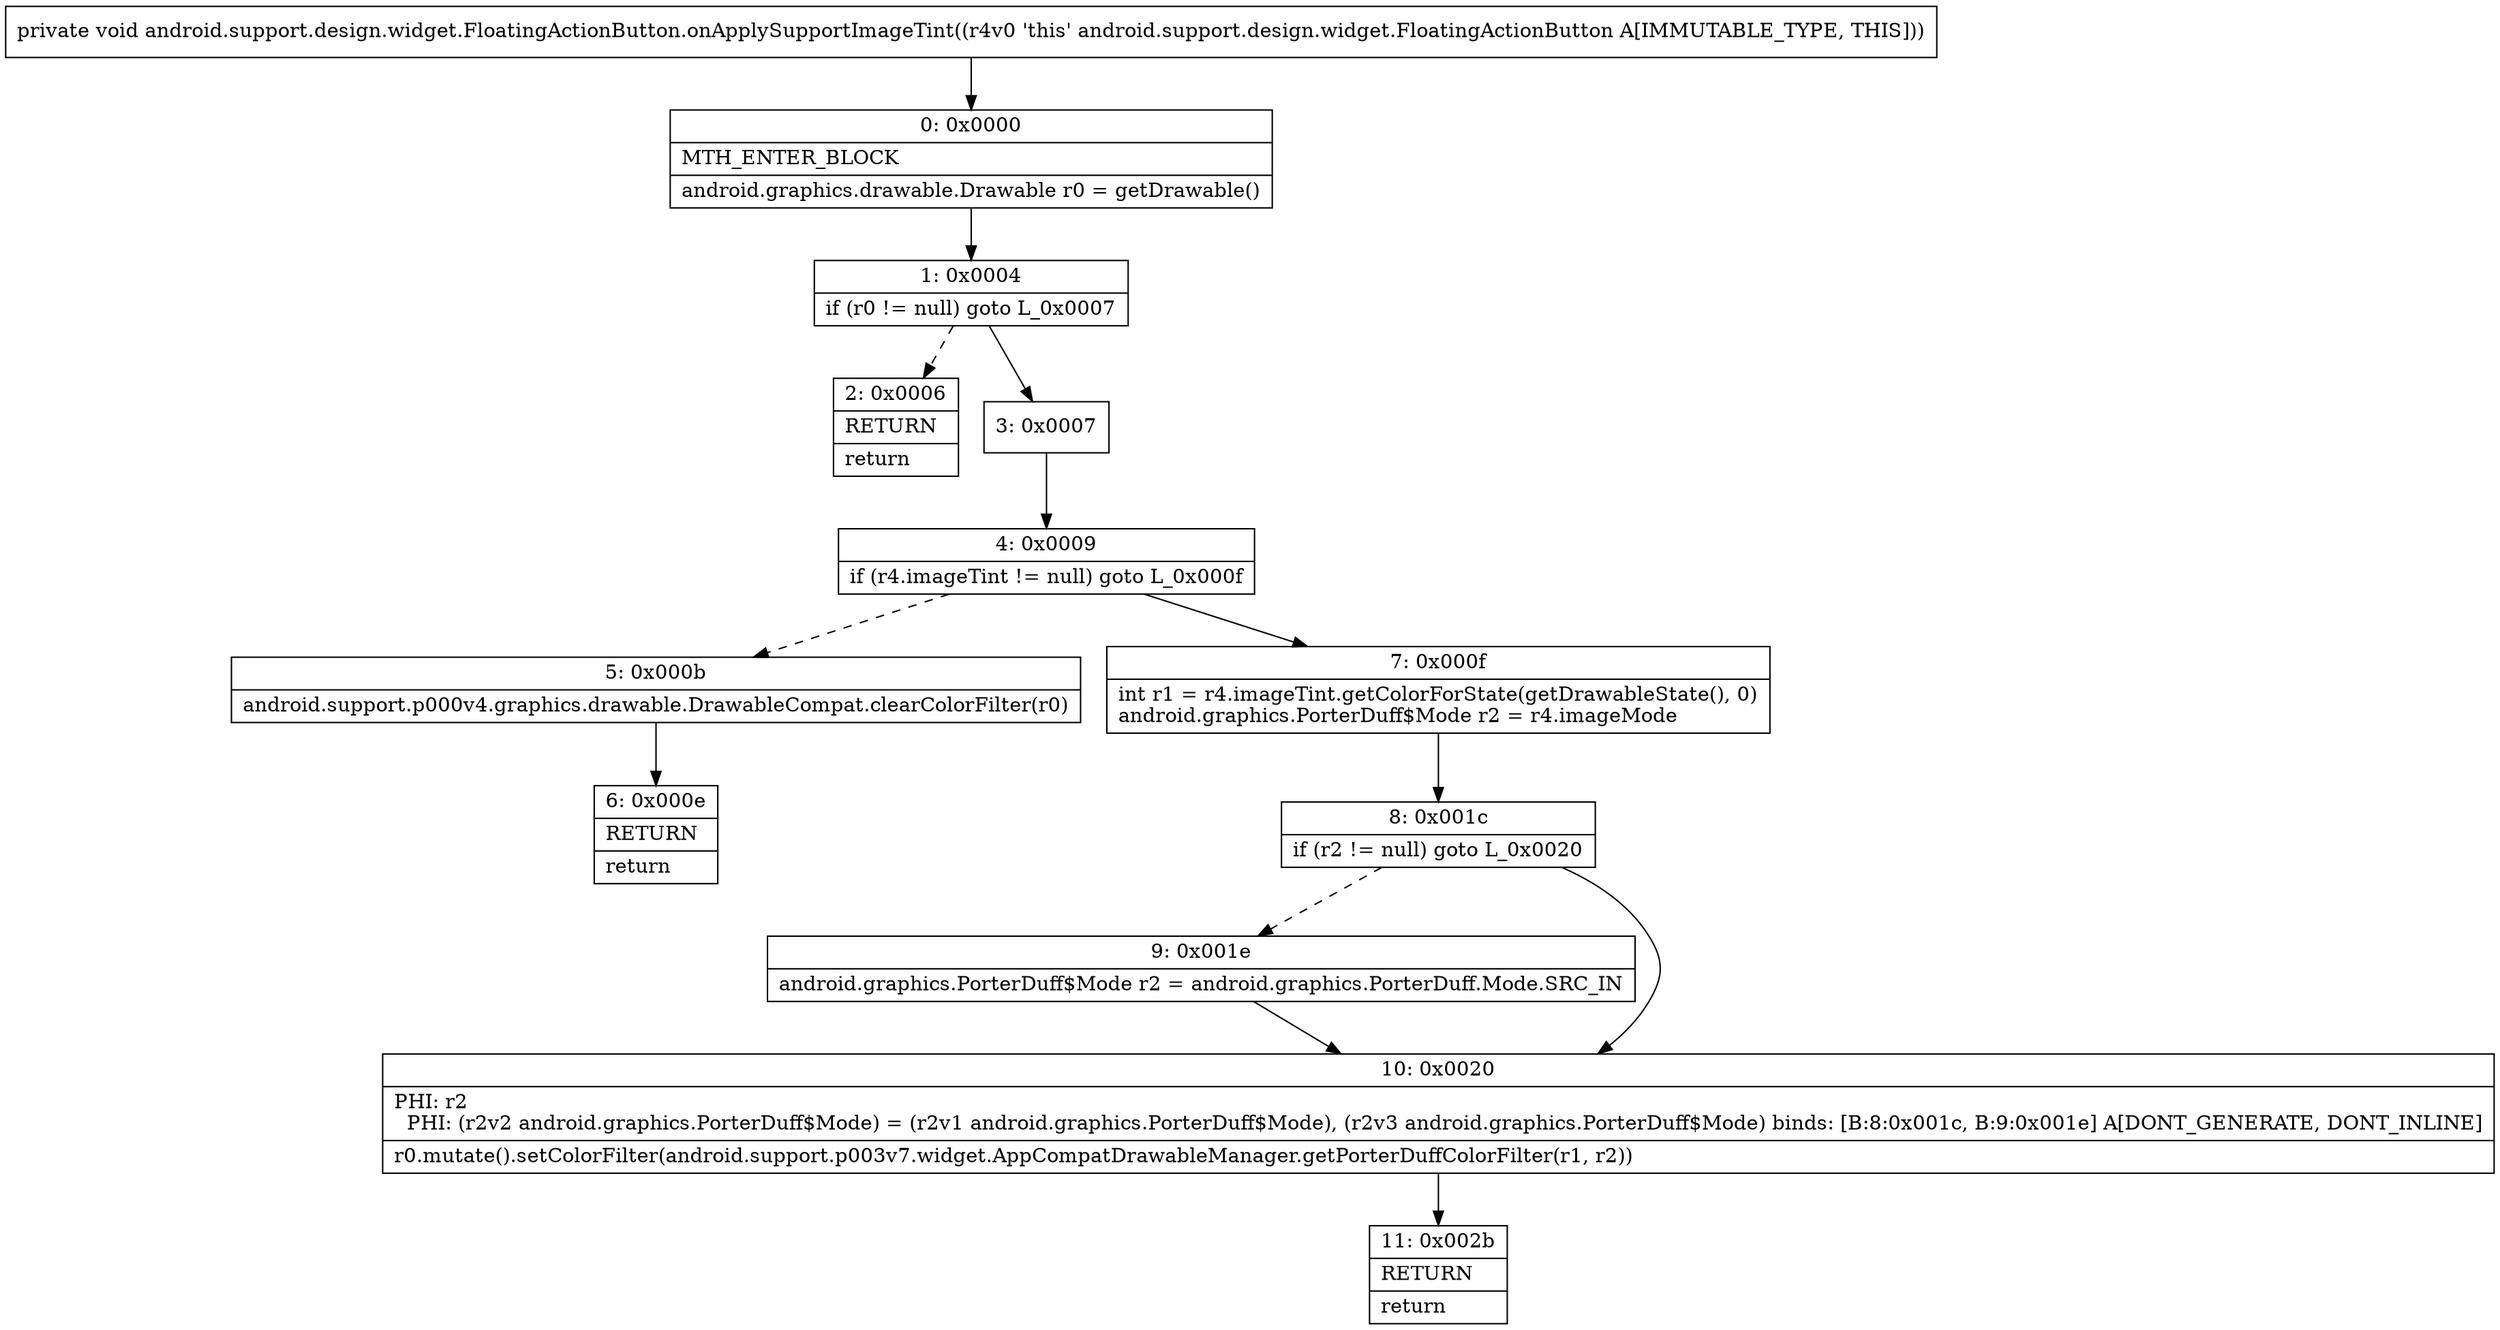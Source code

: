digraph "CFG forandroid.support.design.widget.FloatingActionButton.onApplySupportImageTint()V" {
Node_0 [shape=record,label="{0\:\ 0x0000|MTH_ENTER_BLOCK\l|android.graphics.drawable.Drawable r0 = getDrawable()\l}"];
Node_1 [shape=record,label="{1\:\ 0x0004|if (r0 != null) goto L_0x0007\l}"];
Node_2 [shape=record,label="{2\:\ 0x0006|RETURN\l|return\l}"];
Node_3 [shape=record,label="{3\:\ 0x0007}"];
Node_4 [shape=record,label="{4\:\ 0x0009|if (r4.imageTint != null) goto L_0x000f\l}"];
Node_5 [shape=record,label="{5\:\ 0x000b|android.support.p000v4.graphics.drawable.DrawableCompat.clearColorFilter(r0)\l}"];
Node_6 [shape=record,label="{6\:\ 0x000e|RETURN\l|return\l}"];
Node_7 [shape=record,label="{7\:\ 0x000f|int r1 = r4.imageTint.getColorForState(getDrawableState(), 0)\landroid.graphics.PorterDuff$Mode r2 = r4.imageMode\l}"];
Node_8 [shape=record,label="{8\:\ 0x001c|if (r2 != null) goto L_0x0020\l}"];
Node_9 [shape=record,label="{9\:\ 0x001e|android.graphics.PorterDuff$Mode r2 = android.graphics.PorterDuff.Mode.SRC_IN\l}"];
Node_10 [shape=record,label="{10\:\ 0x0020|PHI: r2 \l  PHI: (r2v2 android.graphics.PorterDuff$Mode) = (r2v1 android.graphics.PorterDuff$Mode), (r2v3 android.graphics.PorterDuff$Mode) binds: [B:8:0x001c, B:9:0x001e] A[DONT_GENERATE, DONT_INLINE]\l|r0.mutate().setColorFilter(android.support.p003v7.widget.AppCompatDrawableManager.getPorterDuffColorFilter(r1, r2))\l}"];
Node_11 [shape=record,label="{11\:\ 0x002b|RETURN\l|return\l}"];
MethodNode[shape=record,label="{private void android.support.design.widget.FloatingActionButton.onApplySupportImageTint((r4v0 'this' android.support.design.widget.FloatingActionButton A[IMMUTABLE_TYPE, THIS])) }"];
MethodNode -> Node_0;
Node_0 -> Node_1;
Node_1 -> Node_2[style=dashed];
Node_1 -> Node_3;
Node_3 -> Node_4;
Node_4 -> Node_5[style=dashed];
Node_4 -> Node_7;
Node_5 -> Node_6;
Node_7 -> Node_8;
Node_8 -> Node_9[style=dashed];
Node_8 -> Node_10;
Node_9 -> Node_10;
Node_10 -> Node_11;
}

